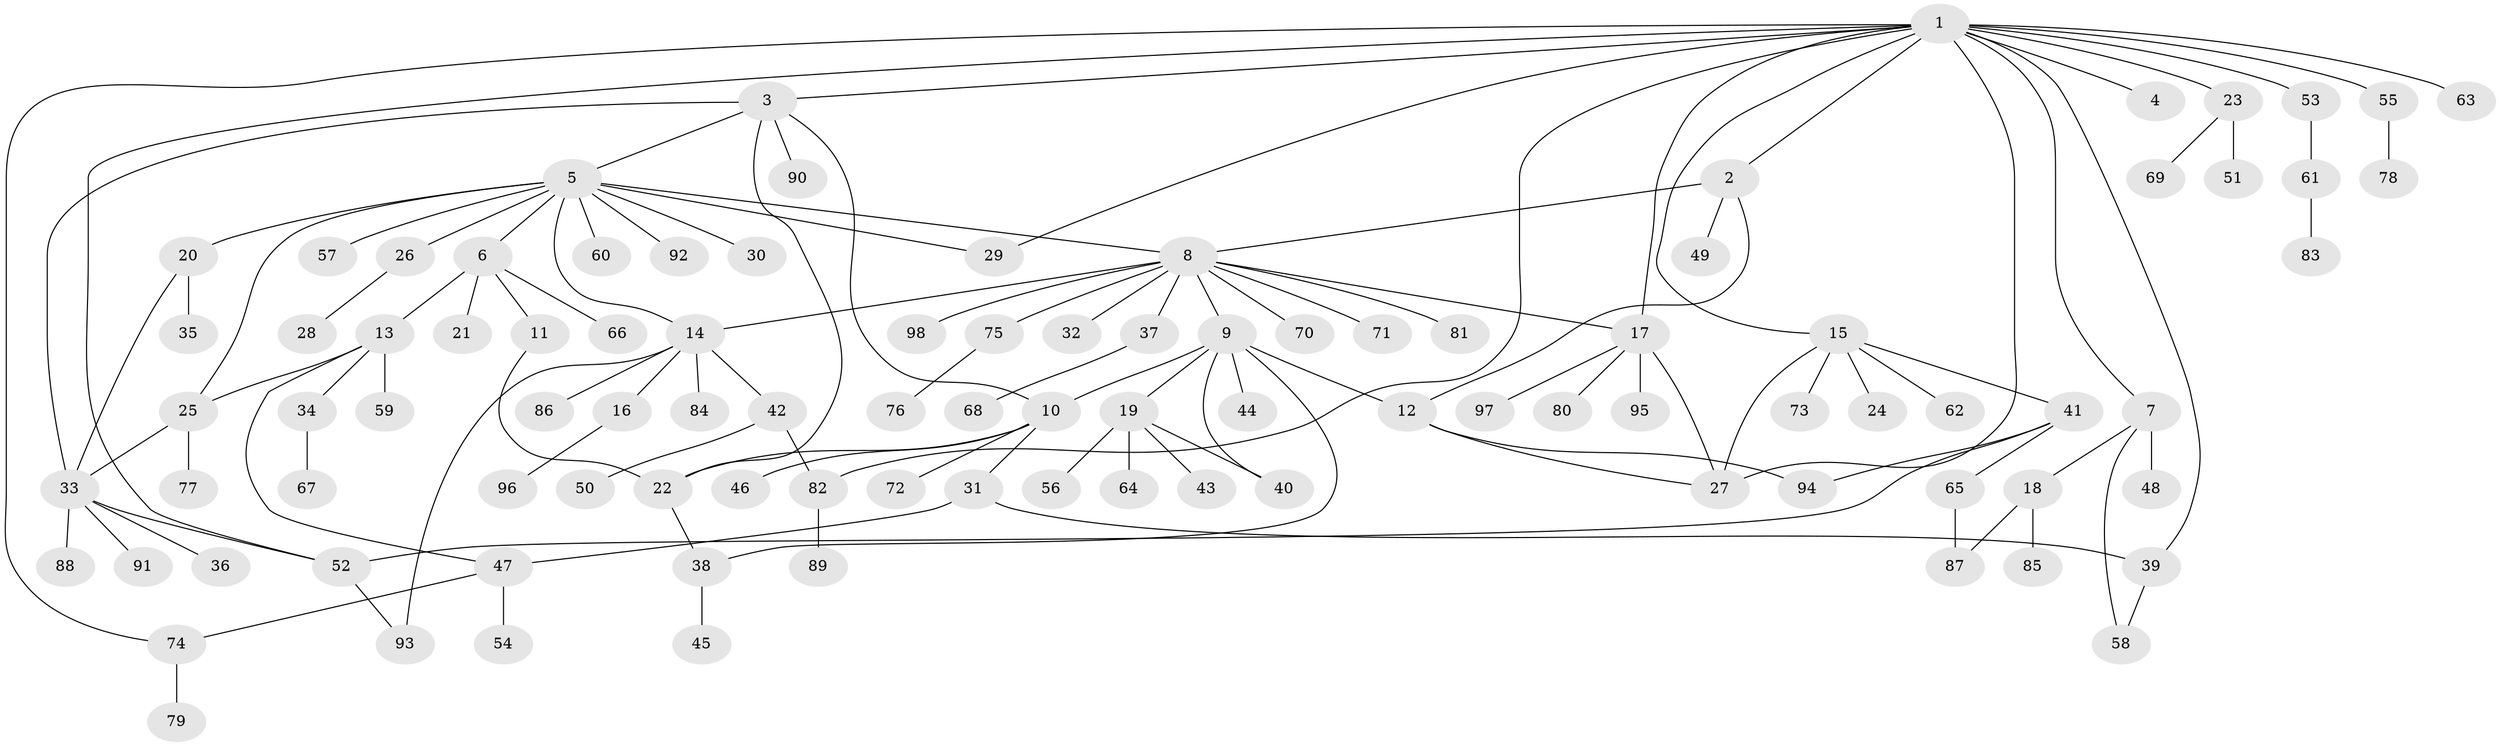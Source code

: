 // Generated by graph-tools (version 1.1) at 2025/14/03/09/25 04:14:23]
// undirected, 98 vertices, 123 edges
graph export_dot {
graph [start="1"]
  node [color=gray90,style=filled];
  1;
  2;
  3;
  4;
  5;
  6;
  7;
  8;
  9;
  10;
  11;
  12;
  13;
  14;
  15;
  16;
  17;
  18;
  19;
  20;
  21;
  22;
  23;
  24;
  25;
  26;
  27;
  28;
  29;
  30;
  31;
  32;
  33;
  34;
  35;
  36;
  37;
  38;
  39;
  40;
  41;
  42;
  43;
  44;
  45;
  46;
  47;
  48;
  49;
  50;
  51;
  52;
  53;
  54;
  55;
  56;
  57;
  58;
  59;
  60;
  61;
  62;
  63;
  64;
  65;
  66;
  67;
  68;
  69;
  70;
  71;
  72;
  73;
  74;
  75;
  76;
  77;
  78;
  79;
  80;
  81;
  82;
  83;
  84;
  85;
  86;
  87;
  88;
  89;
  90;
  91;
  92;
  93;
  94;
  95;
  96;
  97;
  98;
  1 -- 2;
  1 -- 3;
  1 -- 4;
  1 -- 7;
  1 -- 15;
  1 -- 17;
  1 -- 23;
  1 -- 27;
  1 -- 29;
  1 -- 39;
  1 -- 52;
  1 -- 53;
  1 -- 55;
  1 -- 63;
  1 -- 74;
  1 -- 82;
  2 -- 8;
  2 -- 12;
  2 -- 49;
  3 -- 5;
  3 -- 10;
  3 -- 22;
  3 -- 33;
  3 -- 90;
  5 -- 6;
  5 -- 8;
  5 -- 14;
  5 -- 20;
  5 -- 25;
  5 -- 26;
  5 -- 29;
  5 -- 30;
  5 -- 57;
  5 -- 60;
  5 -- 92;
  6 -- 11;
  6 -- 13;
  6 -- 21;
  6 -- 66;
  7 -- 18;
  7 -- 48;
  7 -- 58;
  8 -- 9;
  8 -- 14;
  8 -- 17;
  8 -- 32;
  8 -- 37;
  8 -- 70;
  8 -- 71;
  8 -- 75;
  8 -- 81;
  8 -- 98;
  9 -- 10;
  9 -- 12;
  9 -- 19;
  9 -- 38;
  9 -- 40;
  9 -- 44;
  10 -- 22;
  10 -- 31;
  10 -- 46;
  10 -- 72;
  11 -- 22;
  12 -- 27;
  12 -- 94;
  13 -- 25;
  13 -- 34;
  13 -- 47;
  13 -- 59;
  14 -- 16;
  14 -- 42;
  14 -- 84;
  14 -- 86;
  14 -- 93;
  15 -- 24;
  15 -- 27;
  15 -- 41;
  15 -- 62;
  15 -- 73;
  16 -- 96;
  17 -- 27;
  17 -- 80;
  17 -- 95;
  17 -- 97;
  18 -- 85;
  18 -- 87;
  19 -- 40;
  19 -- 43;
  19 -- 56;
  19 -- 64;
  20 -- 33;
  20 -- 35;
  22 -- 38;
  23 -- 51;
  23 -- 69;
  25 -- 33;
  25 -- 77;
  26 -- 28;
  31 -- 39;
  31 -- 47;
  33 -- 36;
  33 -- 52;
  33 -- 88;
  33 -- 91;
  34 -- 67;
  37 -- 68;
  38 -- 45;
  39 -- 58;
  41 -- 52;
  41 -- 65;
  41 -- 94;
  42 -- 50;
  42 -- 82;
  47 -- 54;
  47 -- 74;
  52 -- 93;
  53 -- 61;
  55 -- 78;
  61 -- 83;
  65 -- 87;
  74 -- 79;
  75 -- 76;
  82 -- 89;
}

